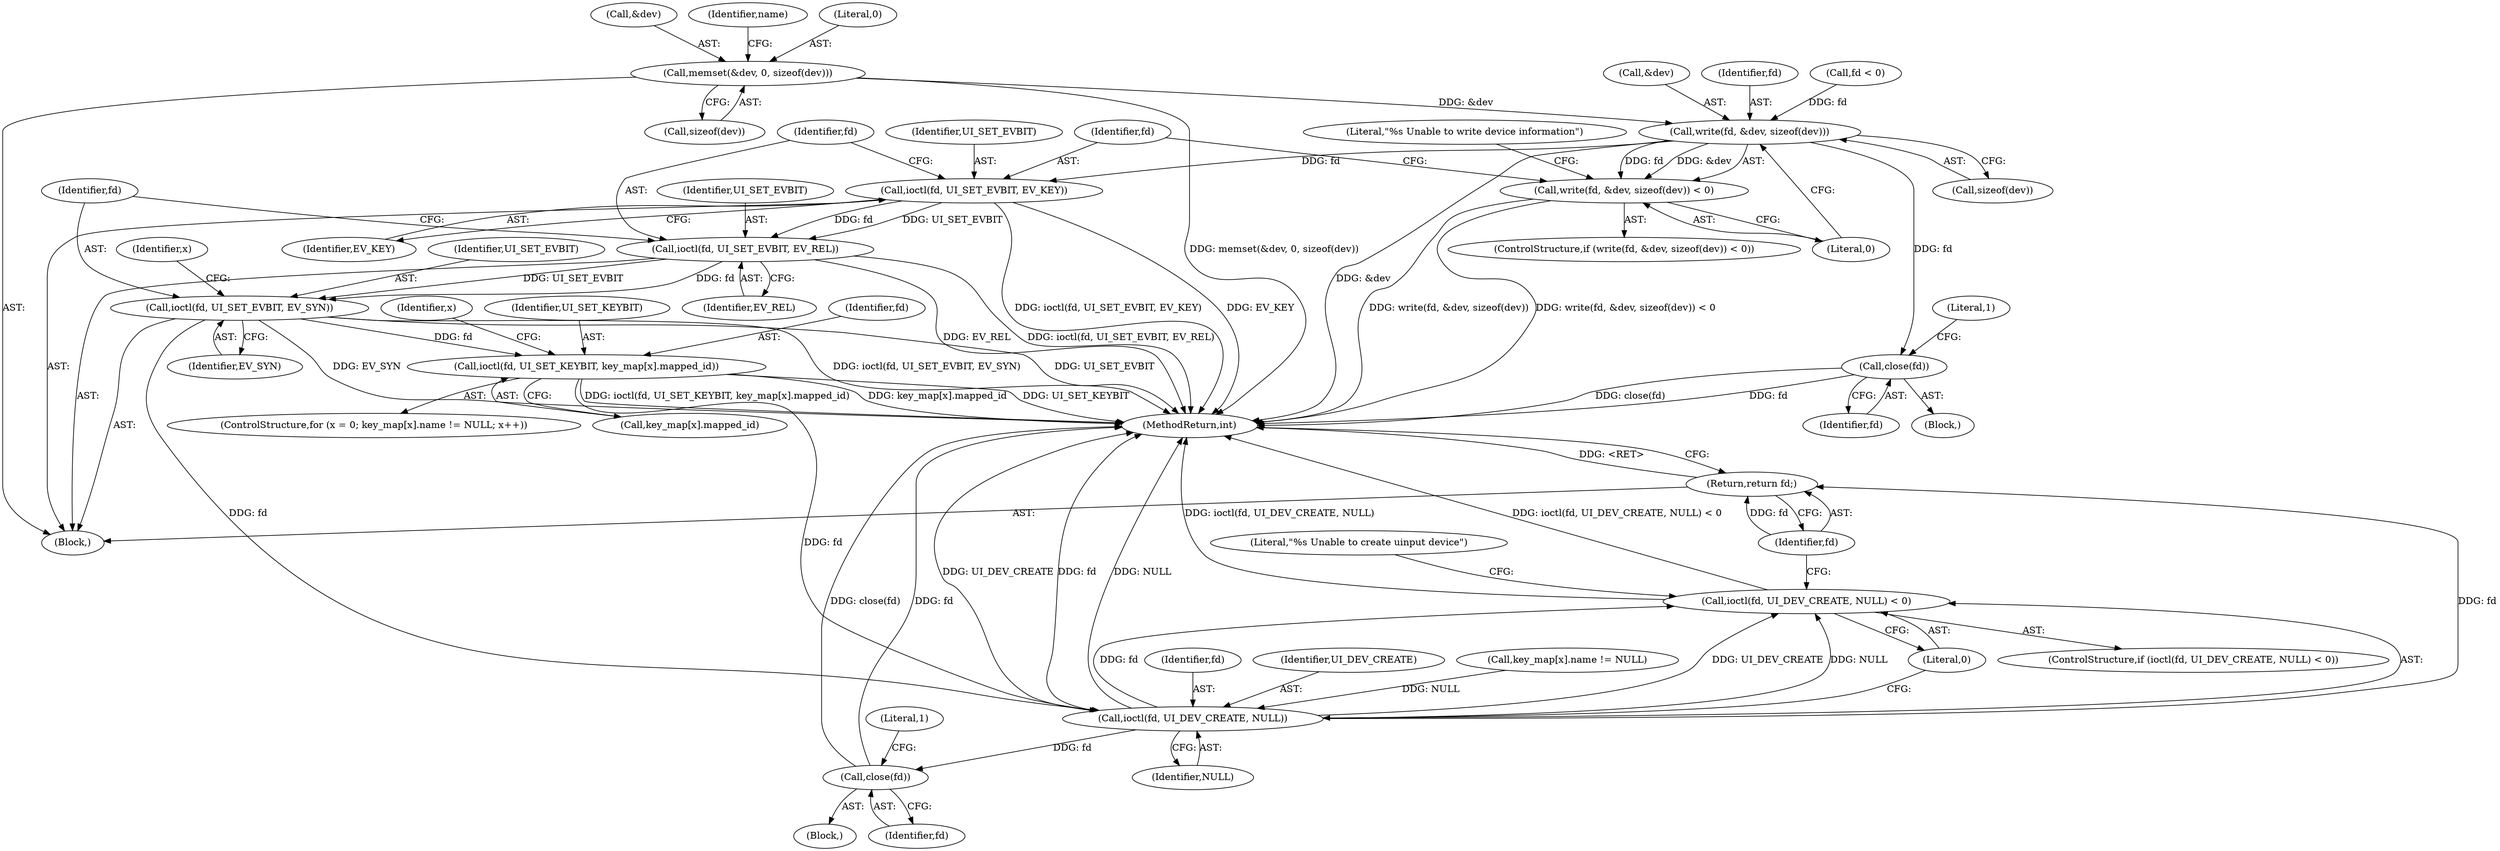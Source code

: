 digraph "1_Android_472271b153c5dc53c28beac55480a8d8434b2d5c_29@API" {
"1000143" [label="(Call,memset(&dev, 0, sizeof(dev)))"];
"1000189" [label="(Call,write(fd, &dev, sizeof(dev)))"];
"1000188" [label="(Call,write(fd, &dev, sizeof(dev)) < 0)"];
"1000200" [label="(Call,close(fd))"];
"1000205" [label="(Call,ioctl(fd, UI_SET_EVBIT, EV_KEY))"];
"1000209" [label="(Call,ioctl(fd, UI_SET_EVBIT, EV_REL))"];
"1000213" [label="(Call,ioctl(fd, UI_SET_EVBIT, EV_SYN))"];
"1000230" [label="(Call,ioctl(fd, UI_SET_KEYBIT, key_map[x].mapped_id))"];
"1000240" [label="(Call,ioctl(fd, UI_DEV_CREATE, NULL))"];
"1000239" [label="(Call,ioctl(fd, UI_DEV_CREATE, NULL) < 0)"];
"1000249" [label="(Call,close(fd))"];
"1000254" [label="(Return,return fd;)"];
"1000214" [label="(Identifier,fd)"];
"1000193" [label="(Call,sizeof(dev))"];
"1000219" [label="(Identifier,x)"];
"1000253" [label="(Literal,1)"];
"1000217" [label="(ControlStructure,for (x = 0; key_map[x].name != NULL; x++))"];
"1000255" [label="(Identifier,fd)"];
"1000213" [label="(Call,ioctl(fd, UI_SET_EVBIT, EV_SYN))"];
"1000232" [label="(Identifier,UI_SET_KEYBIT)"];
"1000211" [label="(Identifier,UI_SET_EVBIT)"];
"1000200" [label="(Call,close(fd))"];
"1000254" [label="(Return,return fd;)"];
"1000243" [label="(Identifier,NULL)"];
"1000207" [label="(Identifier,UI_SET_EVBIT)"];
"1000245" [label="(Block,)"];
"1000216" [label="(Identifier,EV_SYN)"];
"1000208" [label="(Identifier,EV_KEY)"];
"1000244" [label="(Literal,0)"];
"1000212" [label="(Identifier,EV_REL)"];
"1000230" [label="(Call,ioctl(fd, UI_SET_KEYBIT, key_map[x].mapped_id))"];
"1000201" [label="(Identifier,fd)"];
"1000143" [label="(Call,memset(&dev, 0, sizeof(dev)))"];
"1000210" [label="(Identifier,fd)"];
"1000256" [label="(MethodReturn,int)"];
"1000249" [label="(Call,close(fd))"];
"1000144" [label="(Call,&dev)"];
"1000102" [label="(Block,)"];
"1000189" [label="(Call,write(fd, &dev, sizeof(dev)))"];
"1000206" [label="(Identifier,fd)"];
"1000240" [label="(Call,ioctl(fd, UI_DEV_CREATE, NULL))"];
"1000241" [label="(Identifier,fd)"];
"1000247" [label="(Literal,\"%s Unable to create uinput device\")"];
"1000147" [label="(Call,sizeof(dev))"];
"1000150" [label="(Identifier,name)"];
"1000215" [label="(Identifier,UI_SET_EVBIT)"];
"1000242" [label="(Identifier,UI_DEV_CREATE)"];
"1000198" [label="(Literal,\"%s Unable to write device information\")"];
"1000233" [label="(Call,key_map[x].mapped_id)"];
"1000209" [label="(Call,ioctl(fd, UI_SET_EVBIT, EV_REL))"];
"1000187" [label="(ControlStructure,if (write(fd, &dev, sizeof(dev)) < 0))"];
"1000191" [label="(Call,&dev)"];
"1000188" [label="(Call,write(fd, &dev, sizeof(dev)) < 0)"];
"1000196" [label="(Block,)"];
"1000190" [label="(Identifier,fd)"];
"1000231" [label="(Identifier,fd)"];
"1000127" [label="(Call,fd < 0)"];
"1000205" [label="(Call,ioctl(fd, UI_SET_EVBIT, EV_KEY))"];
"1000204" [label="(Literal,1)"];
"1000238" [label="(ControlStructure,if (ioctl(fd, UI_DEV_CREATE, NULL) < 0))"];
"1000250" [label="(Identifier,fd)"];
"1000239" [label="(Call,ioctl(fd, UI_DEV_CREATE, NULL) < 0)"];
"1000195" [label="(Literal,0)"];
"1000146" [label="(Literal,0)"];
"1000221" [label="(Call,key_map[x].name != NULL)"];
"1000229" [label="(Identifier,x)"];
"1000143" -> "1000102"  [label="AST: "];
"1000143" -> "1000147"  [label="CFG: "];
"1000144" -> "1000143"  [label="AST: "];
"1000146" -> "1000143"  [label="AST: "];
"1000147" -> "1000143"  [label="AST: "];
"1000150" -> "1000143"  [label="CFG: "];
"1000143" -> "1000256"  [label="DDG: memset(&dev, 0, sizeof(dev))"];
"1000143" -> "1000189"  [label="DDG: &dev"];
"1000189" -> "1000188"  [label="AST: "];
"1000189" -> "1000193"  [label="CFG: "];
"1000190" -> "1000189"  [label="AST: "];
"1000191" -> "1000189"  [label="AST: "];
"1000193" -> "1000189"  [label="AST: "];
"1000195" -> "1000189"  [label="CFG: "];
"1000189" -> "1000256"  [label="DDG: &dev"];
"1000189" -> "1000188"  [label="DDG: fd"];
"1000189" -> "1000188"  [label="DDG: &dev"];
"1000127" -> "1000189"  [label="DDG: fd"];
"1000189" -> "1000200"  [label="DDG: fd"];
"1000189" -> "1000205"  [label="DDG: fd"];
"1000188" -> "1000187"  [label="AST: "];
"1000188" -> "1000195"  [label="CFG: "];
"1000195" -> "1000188"  [label="AST: "];
"1000198" -> "1000188"  [label="CFG: "];
"1000206" -> "1000188"  [label="CFG: "];
"1000188" -> "1000256"  [label="DDG: write(fd, &dev, sizeof(dev)) < 0"];
"1000188" -> "1000256"  [label="DDG: write(fd, &dev, sizeof(dev))"];
"1000200" -> "1000196"  [label="AST: "];
"1000200" -> "1000201"  [label="CFG: "];
"1000201" -> "1000200"  [label="AST: "];
"1000204" -> "1000200"  [label="CFG: "];
"1000200" -> "1000256"  [label="DDG: fd"];
"1000200" -> "1000256"  [label="DDG: close(fd)"];
"1000205" -> "1000102"  [label="AST: "];
"1000205" -> "1000208"  [label="CFG: "];
"1000206" -> "1000205"  [label="AST: "];
"1000207" -> "1000205"  [label="AST: "];
"1000208" -> "1000205"  [label="AST: "];
"1000210" -> "1000205"  [label="CFG: "];
"1000205" -> "1000256"  [label="DDG: EV_KEY"];
"1000205" -> "1000256"  [label="DDG: ioctl(fd, UI_SET_EVBIT, EV_KEY)"];
"1000205" -> "1000209"  [label="DDG: fd"];
"1000205" -> "1000209"  [label="DDG: UI_SET_EVBIT"];
"1000209" -> "1000102"  [label="AST: "];
"1000209" -> "1000212"  [label="CFG: "];
"1000210" -> "1000209"  [label="AST: "];
"1000211" -> "1000209"  [label="AST: "];
"1000212" -> "1000209"  [label="AST: "];
"1000214" -> "1000209"  [label="CFG: "];
"1000209" -> "1000256"  [label="DDG: ioctl(fd, UI_SET_EVBIT, EV_REL)"];
"1000209" -> "1000256"  [label="DDG: EV_REL"];
"1000209" -> "1000213"  [label="DDG: fd"];
"1000209" -> "1000213"  [label="DDG: UI_SET_EVBIT"];
"1000213" -> "1000102"  [label="AST: "];
"1000213" -> "1000216"  [label="CFG: "];
"1000214" -> "1000213"  [label="AST: "];
"1000215" -> "1000213"  [label="AST: "];
"1000216" -> "1000213"  [label="AST: "];
"1000219" -> "1000213"  [label="CFG: "];
"1000213" -> "1000256"  [label="DDG: UI_SET_EVBIT"];
"1000213" -> "1000256"  [label="DDG: EV_SYN"];
"1000213" -> "1000256"  [label="DDG: ioctl(fd, UI_SET_EVBIT, EV_SYN)"];
"1000213" -> "1000230"  [label="DDG: fd"];
"1000213" -> "1000240"  [label="DDG: fd"];
"1000230" -> "1000217"  [label="AST: "];
"1000230" -> "1000233"  [label="CFG: "];
"1000231" -> "1000230"  [label="AST: "];
"1000232" -> "1000230"  [label="AST: "];
"1000233" -> "1000230"  [label="AST: "];
"1000229" -> "1000230"  [label="CFG: "];
"1000230" -> "1000256"  [label="DDG: key_map[x].mapped_id"];
"1000230" -> "1000256"  [label="DDG: UI_SET_KEYBIT"];
"1000230" -> "1000256"  [label="DDG: ioctl(fd, UI_SET_KEYBIT, key_map[x].mapped_id)"];
"1000230" -> "1000240"  [label="DDG: fd"];
"1000240" -> "1000239"  [label="AST: "];
"1000240" -> "1000243"  [label="CFG: "];
"1000241" -> "1000240"  [label="AST: "];
"1000242" -> "1000240"  [label="AST: "];
"1000243" -> "1000240"  [label="AST: "];
"1000244" -> "1000240"  [label="CFG: "];
"1000240" -> "1000256"  [label="DDG: UI_DEV_CREATE"];
"1000240" -> "1000256"  [label="DDG: fd"];
"1000240" -> "1000256"  [label="DDG: NULL"];
"1000240" -> "1000239"  [label="DDG: fd"];
"1000240" -> "1000239"  [label="DDG: UI_DEV_CREATE"];
"1000240" -> "1000239"  [label="DDG: NULL"];
"1000221" -> "1000240"  [label="DDG: NULL"];
"1000240" -> "1000249"  [label="DDG: fd"];
"1000240" -> "1000254"  [label="DDG: fd"];
"1000239" -> "1000238"  [label="AST: "];
"1000239" -> "1000244"  [label="CFG: "];
"1000244" -> "1000239"  [label="AST: "];
"1000247" -> "1000239"  [label="CFG: "];
"1000255" -> "1000239"  [label="CFG: "];
"1000239" -> "1000256"  [label="DDG: ioctl(fd, UI_DEV_CREATE, NULL) < 0"];
"1000239" -> "1000256"  [label="DDG: ioctl(fd, UI_DEV_CREATE, NULL)"];
"1000249" -> "1000245"  [label="AST: "];
"1000249" -> "1000250"  [label="CFG: "];
"1000250" -> "1000249"  [label="AST: "];
"1000253" -> "1000249"  [label="CFG: "];
"1000249" -> "1000256"  [label="DDG: fd"];
"1000249" -> "1000256"  [label="DDG: close(fd)"];
"1000254" -> "1000102"  [label="AST: "];
"1000254" -> "1000255"  [label="CFG: "];
"1000255" -> "1000254"  [label="AST: "];
"1000256" -> "1000254"  [label="CFG: "];
"1000254" -> "1000256"  [label="DDG: <RET>"];
"1000255" -> "1000254"  [label="DDG: fd"];
}
